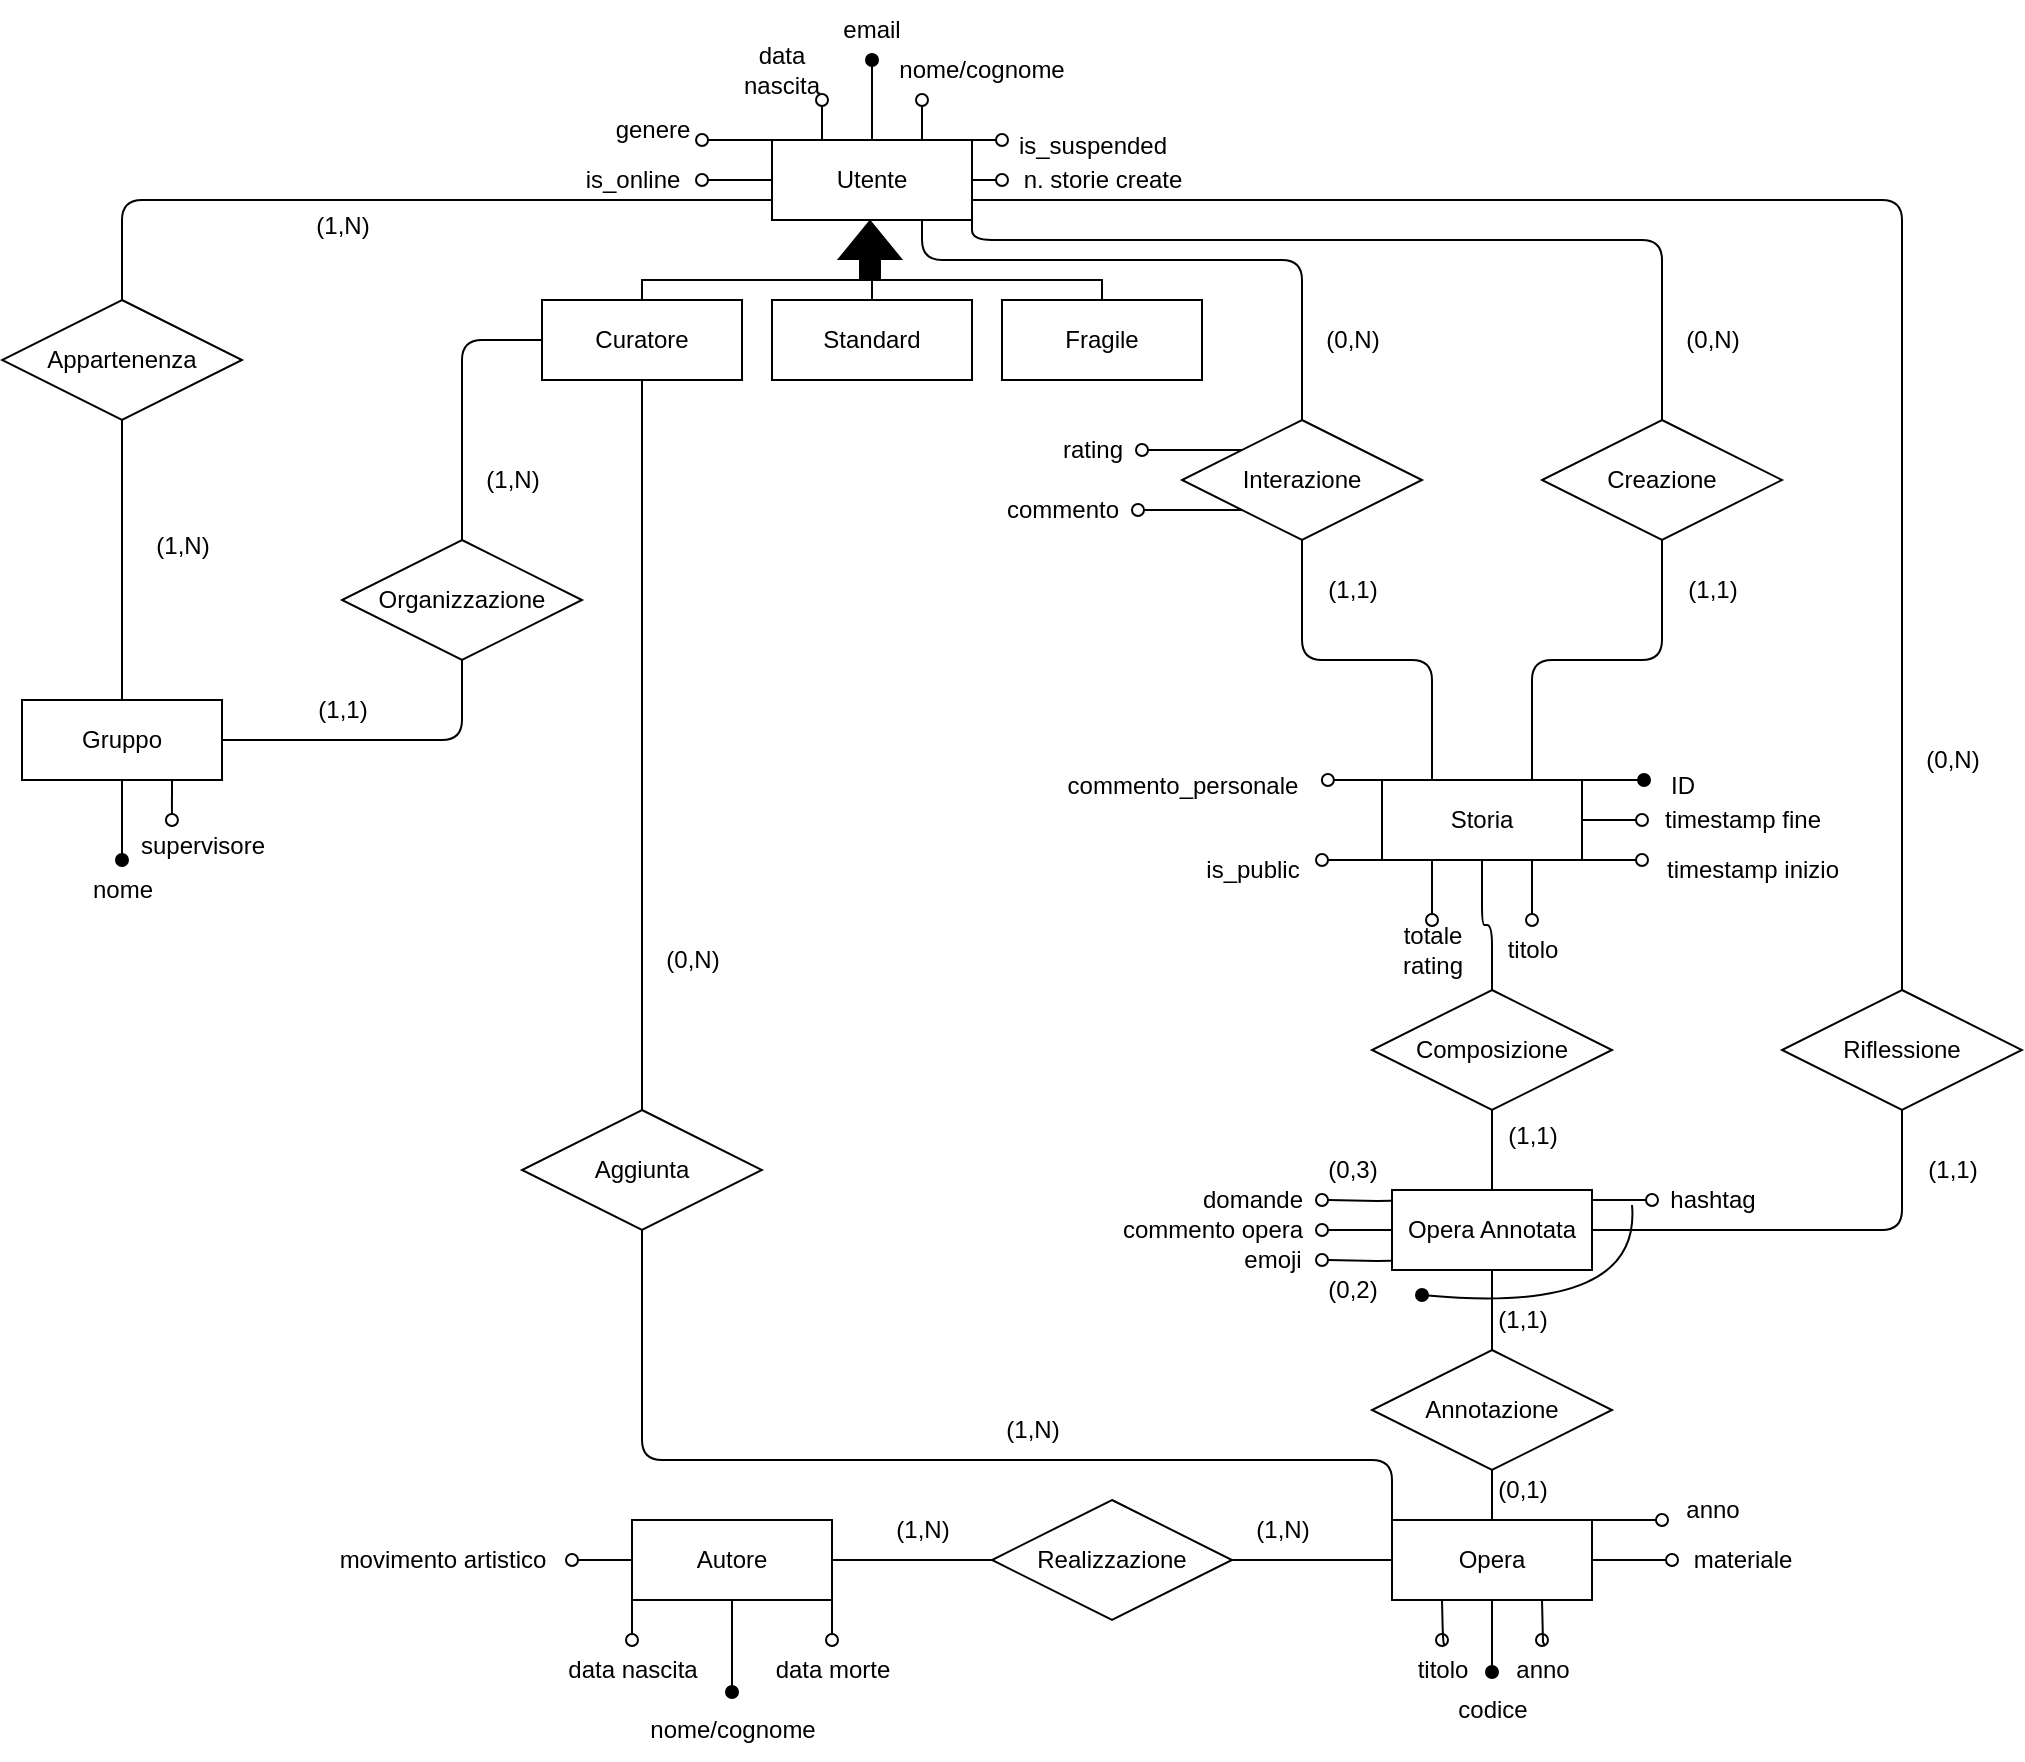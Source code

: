 <mxfile version="21.6.2" type="device">
  <diagram id="R2lEEEUBdFMjLlhIrx00" name="Page-1">
    <mxGraphModel dx="1562" dy="792" grid="1" gridSize="10" guides="1" tooltips="1" connect="1" arrows="0" fold="1" page="1" pageScale="1" pageWidth="850" pageHeight="1100" math="0" shadow="0" extFonts="Permanent Marker^https://fonts.googleapis.com/css?family=Permanent+Marker">
      <root>
        <mxCell id="0" />
        <mxCell id="1" parent="0" />
        <mxCell id="xPgT5PnDOvT7ALuy77IA-41" style="edgeStyle=orthogonalEdgeStyle;orthogonalLoop=1;jettySize=auto;html=1;exitX=0.75;exitY=1;exitDx=0;exitDy=0;entryX=0.5;entryY=0;entryDx=0;entryDy=0;strokeColor=default;endArrow=none;endFill=0;" parent="1" source="xPgT5PnDOvT7ALuy77IA-1" target="xPgT5PnDOvT7ALuy77IA-35" edge="1">
          <mxGeometry relative="1" as="geometry">
            <Array as="points">
              <mxPoint x="450" y="140" />
              <mxPoint x="640" y="140" />
            </Array>
          </mxGeometry>
        </mxCell>
        <mxCell id="xPgT5PnDOvT7ALuy77IA-43" style="edgeStyle=orthogonalEdgeStyle;orthogonalLoop=1;jettySize=auto;html=1;exitX=1;exitY=1;exitDx=0;exitDy=0;entryX=0.5;entryY=0;entryDx=0;entryDy=0;endArrow=none;endFill=0;" parent="1" source="xPgT5PnDOvT7ALuy77IA-1" target="xPgT5PnDOvT7ALuy77IA-36" edge="1">
          <mxGeometry relative="1" as="geometry">
            <Array as="points">
              <mxPoint x="475" y="130" />
              <mxPoint x="820" y="130" />
            </Array>
          </mxGeometry>
        </mxCell>
        <mxCell id="xPgT5PnDOvT7ALuy77IA-73" style="edgeStyle=orthogonalEdgeStyle;orthogonalLoop=1;jettySize=auto;html=1;exitX=0.5;exitY=0;exitDx=0;exitDy=0;endArrow=oval;endFill=1;" parent="1" source="xPgT5PnDOvT7ALuy77IA-1" target="xPgT5PnDOvT7ALuy77IA-71" edge="1">
          <mxGeometry relative="1" as="geometry" />
        </mxCell>
        <mxCell id="xPgT5PnDOvT7ALuy77IA-75" style="edgeStyle=orthogonalEdgeStyle;orthogonalLoop=1;jettySize=auto;html=1;exitX=0.75;exitY=0;exitDx=0;exitDy=0;entryX=0;entryY=1;entryDx=0;entryDy=0;endArrow=oval;endFill=0;" parent="1" source="xPgT5PnDOvT7ALuy77IA-1" target="xPgT5PnDOvT7ALuy77IA-74" edge="1">
          <mxGeometry relative="1" as="geometry" />
        </mxCell>
        <mxCell id="xPgT5PnDOvT7ALuy77IA-81" style="edgeStyle=orthogonalEdgeStyle;orthogonalLoop=1;jettySize=auto;html=1;exitX=0.25;exitY=0;exitDx=0;exitDy=0;endArrow=oval;endFill=0;" parent="1" source="xPgT5PnDOvT7ALuy77IA-1" edge="1">
          <mxGeometry relative="1" as="geometry">
            <mxPoint x="400" y="60" as="targetPoint" />
          </mxGeometry>
        </mxCell>
        <mxCell id="xPgT5PnDOvT7ALuy77IA-91" style="edgeStyle=orthogonalEdgeStyle;orthogonalLoop=1;jettySize=auto;html=1;exitX=0;exitY=0;exitDx=0;exitDy=0;entryX=0.917;entryY=0.667;entryDx=0;entryDy=0;entryPerimeter=0;endArrow=oval;endFill=0;" parent="1" source="xPgT5PnDOvT7ALuy77IA-1" target="xPgT5PnDOvT7ALuy77IA-90" edge="1">
          <mxGeometry relative="1" as="geometry" />
        </mxCell>
        <mxCell id="xPgT5PnDOvT7ALuy77IA-151" style="edgeStyle=orthogonalEdgeStyle;orthogonalLoop=1;jettySize=auto;html=1;exitX=1;exitY=0.5;exitDx=0;exitDy=0;entryX=0;entryY=0.5;entryDx=0;entryDy=0;entryPerimeter=0;endArrow=oval;endFill=0;" parent="1" source="xPgT5PnDOvT7ALuy77IA-1" target="xPgT5PnDOvT7ALuy77IA-148" edge="1">
          <mxGeometry relative="1" as="geometry" />
        </mxCell>
        <mxCell id="eXDx2FNzsgkInVAly--z-2" style="edgeStyle=orthogonalEdgeStyle;rounded=1;orthogonalLoop=1;jettySize=auto;html=1;exitX=0;exitY=0.75;exitDx=0;exitDy=0;entryX=0.5;entryY=0;entryDx=0;entryDy=0;endArrow=none;endFill=0;" edge="1" parent="1" source="xPgT5PnDOvT7ALuy77IA-1" target="xPgT5PnDOvT7ALuy77IA-94">
          <mxGeometry relative="1" as="geometry" />
        </mxCell>
        <mxCell id="eXDx2FNzsgkInVAly--z-35" style="edgeStyle=orthogonalEdgeStyle;rounded=0;orthogonalLoop=1;jettySize=auto;html=1;exitX=1;exitY=0;exitDx=0;exitDy=0;endArrow=oval;endFill=0;" edge="1" parent="1" source="xPgT5PnDOvT7ALuy77IA-1">
          <mxGeometry relative="1" as="geometry">
            <mxPoint x="490" y="80" as="targetPoint" />
          </mxGeometry>
        </mxCell>
        <mxCell id="eXDx2FNzsgkInVAly--z-37" style="edgeStyle=orthogonalEdgeStyle;rounded=0;orthogonalLoop=1;jettySize=auto;html=1;exitX=0;exitY=0.5;exitDx=0;exitDy=0;endArrow=oval;endFill=0;" edge="1" parent="1" source="xPgT5PnDOvT7ALuy77IA-1" target="eXDx2FNzsgkInVAly--z-36">
          <mxGeometry relative="1" as="geometry" />
        </mxCell>
        <mxCell id="eXDx2FNzsgkInVAly--z-40" style="edgeStyle=orthogonalEdgeStyle;rounded=1;orthogonalLoop=1;jettySize=auto;html=1;exitX=1;exitY=0.75;exitDx=0;exitDy=0;endArrow=none;endFill=0;" edge="1" parent="1" source="xPgT5PnDOvT7ALuy77IA-1" target="eXDx2FNzsgkInVAly--z-41">
          <mxGeometry relative="1" as="geometry">
            <mxPoint x="940" y="510" as="targetPoint" />
          </mxGeometry>
        </mxCell>
        <mxCell id="xPgT5PnDOvT7ALuy77IA-1" value="Utente" style="whiteSpace=wrap;html=1;align=center;rounded=0;" parent="1" vertex="1">
          <mxGeometry x="375" y="80" width="100" height="40" as="geometry" />
        </mxCell>
        <mxCell id="xPgT5PnDOvT7ALuy77IA-2" value="Fragile" style="whiteSpace=wrap;html=1;align=center;rounded=0;" parent="1" vertex="1">
          <mxGeometry x="490" y="160" width="100" height="40" as="geometry" />
        </mxCell>
        <mxCell id="xPgT5PnDOvT7ALuy77IA-8" style="edgeStyle=orthogonalEdgeStyle;rounded=0;orthogonalLoop=1;jettySize=auto;html=1;exitX=0.5;exitY=0;exitDx=0;exitDy=0;" parent="1" source="xPgT5PnDOvT7ALuy77IA-3" edge="1">
          <mxGeometry relative="1" as="geometry">
            <mxPoint x="425" y="130" as="targetPoint" />
          </mxGeometry>
        </mxCell>
        <mxCell id="xPgT5PnDOvT7ALuy77IA-3" value="Standard" style="whiteSpace=wrap;html=1;align=center;rounded=0;" parent="1" vertex="1">
          <mxGeometry x="375" y="160" width="100" height="40" as="geometry" />
        </mxCell>
        <mxCell id="eXDx2FNzsgkInVAly--z-27" style="edgeStyle=orthogonalEdgeStyle;rounded=0;orthogonalLoop=1;jettySize=auto;html=1;exitX=0.5;exitY=1;exitDx=0;exitDy=0;entryX=0.5;entryY=0;entryDx=0;entryDy=0;endArrow=none;endFill=0;" edge="1" parent="1" source="xPgT5PnDOvT7ALuy77IA-4" target="xPgT5PnDOvT7ALuy77IA-145">
          <mxGeometry relative="1" as="geometry" />
        </mxCell>
        <mxCell id="eXDx2FNzsgkInVAly--z-38" style="edgeStyle=orthogonalEdgeStyle;rounded=1;orthogonalLoop=1;jettySize=auto;html=1;exitX=0;exitY=0.5;exitDx=0;exitDy=0;endArrow=none;endFill=0;" edge="1" parent="1" source="xPgT5PnDOvT7ALuy77IA-4" target="xPgT5PnDOvT7ALuy77IA-196">
          <mxGeometry relative="1" as="geometry" />
        </mxCell>
        <mxCell id="xPgT5PnDOvT7ALuy77IA-4" value="Curatore" style="whiteSpace=wrap;html=1;align=center;rounded=0;" parent="1" vertex="1">
          <mxGeometry x="260" y="160" width="100" height="40" as="geometry" />
        </mxCell>
        <mxCell id="xPgT5PnDOvT7ALuy77IA-5" value="" style="shape=flexArrow;endArrow=classic;html=1;rounded=0;fillColor=#000000;" parent="1" edge="1">
          <mxGeometry width="50" height="50" relative="1" as="geometry">
            <mxPoint x="424" y="150" as="sourcePoint" />
            <mxPoint x="424" y="120" as="targetPoint" />
          </mxGeometry>
        </mxCell>
        <mxCell id="xPgT5PnDOvT7ALuy77IA-6" value="" style="endArrow=none;html=1;rounded=0;edgeStyle=orthogonalEdgeStyle;entryX=0.5;entryY=0;entryDx=0;entryDy=0;exitX=0.5;exitY=0;exitDx=0;exitDy=0;" parent="1" source="xPgT5PnDOvT7ALuy77IA-4" target="xPgT5PnDOvT7ALuy77IA-2" edge="1">
          <mxGeometry width="50" height="50" relative="1" as="geometry">
            <mxPoint x="310" y="150" as="sourcePoint" />
            <mxPoint x="540" y="150" as="targetPoint" />
            <Array as="points">
              <mxPoint x="310" y="150" />
              <mxPoint x="540" y="150" />
            </Array>
          </mxGeometry>
        </mxCell>
        <mxCell id="xPgT5PnDOvT7ALuy77IA-44" style="edgeStyle=orthogonalEdgeStyle;orthogonalLoop=1;jettySize=auto;html=1;exitX=0.25;exitY=0;exitDx=0;exitDy=0;entryX=0.5;entryY=1;entryDx=0;entryDy=0;endArrow=none;endFill=0;" parent="1" source="xPgT5PnDOvT7ALuy77IA-33" target="xPgT5PnDOvT7ALuy77IA-35" edge="1">
          <mxGeometry relative="1" as="geometry" />
        </mxCell>
        <mxCell id="xPgT5PnDOvT7ALuy77IA-45" style="edgeStyle=orthogonalEdgeStyle;orthogonalLoop=1;jettySize=auto;html=1;exitX=0.75;exitY=0;exitDx=0;exitDy=0;entryX=0.5;entryY=1;entryDx=0;entryDy=0;endArrow=none;endFill=0;" parent="1" source="xPgT5PnDOvT7ALuy77IA-33" target="xPgT5PnDOvT7ALuy77IA-36" edge="1">
          <mxGeometry relative="1" as="geometry" />
        </mxCell>
        <mxCell id="xPgT5PnDOvT7ALuy77IA-54" style="edgeStyle=orthogonalEdgeStyle;orthogonalLoop=1;jettySize=auto;html=1;exitX=1;exitY=0.5;exitDx=0;exitDy=0;endArrow=oval;endFill=0;entryX=0;entryY=0.467;entryDx=0;entryDy=0;entryPerimeter=0;" parent="1" source="xPgT5PnDOvT7ALuy77IA-33" edge="1">
          <mxGeometry relative="1" as="geometry">
            <mxPoint x="810" y="419.01" as="targetPoint" />
          </mxGeometry>
        </mxCell>
        <mxCell id="xPgT5PnDOvT7ALuy77IA-56" style="edgeStyle=orthogonalEdgeStyle;orthogonalLoop=1;jettySize=auto;html=1;exitX=0.25;exitY=1;exitDx=0;exitDy=0;endArrow=oval;endFill=0;" parent="1" source="xPgT5PnDOvT7ALuy77IA-33" edge="1">
          <mxGeometry relative="1" as="geometry">
            <mxPoint x="705" y="470" as="targetPoint" />
          </mxGeometry>
        </mxCell>
        <mxCell id="xPgT5PnDOvT7ALuy77IA-58" style="edgeStyle=orthogonalEdgeStyle;orthogonalLoop=1;jettySize=auto;html=1;exitX=0.75;exitY=1;exitDx=0;exitDy=0;endArrow=oval;endFill=0;" parent="1" source="xPgT5PnDOvT7ALuy77IA-33" edge="1">
          <mxGeometry relative="1" as="geometry">
            <mxPoint x="755" y="470" as="targetPoint" />
          </mxGeometry>
        </mxCell>
        <mxCell id="xPgT5PnDOvT7ALuy77IA-65" style="edgeStyle=orthogonalEdgeStyle;orthogonalLoop=1;jettySize=auto;html=1;exitX=1;exitY=0;exitDx=0;exitDy=0;entryX=0.025;entryY=-0.167;entryDx=0;entryDy=0;entryPerimeter=0;endArrow=oval;endFill=1;" parent="1" source="xPgT5PnDOvT7ALuy77IA-33" edge="1">
          <mxGeometry relative="1" as="geometry">
            <mxPoint x="811" y="399.99" as="targetPoint" />
          </mxGeometry>
        </mxCell>
        <mxCell id="xPgT5PnDOvT7ALuy77IA-66" style="edgeStyle=orthogonalEdgeStyle;orthogonalLoop=1;jettySize=auto;html=1;exitX=1;exitY=1;exitDx=0;exitDy=0;entryX=0;entryY=1.167;entryDx=0;entryDy=0;entryPerimeter=0;endArrow=oval;endFill=0;" parent="1" source="xPgT5PnDOvT7ALuy77IA-33" edge="1">
          <mxGeometry relative="1" as="geometry">
            <mxPoint x="810" y="440.01" as="targetPoint" />
          </mxGeometry>
        </mxCell>
        <mxCell id="eXDx2FNzsgkInVAly--z-31" style="edgeStyle=orthogonalEdgeStyle;rounded=0;orthogonalLoop=1;jettySize=auto;html=1;exitX=0;exitY=0;exitDx=0;exitDy=0;entryX=1.021;entryY=0.4;entryDx=0;entryDy=0;entryPerimeter=0;endArrow=oval;endFill=0;" edge="1" parent="1" source="xPgT5PnDOvT7ALuy77IA-33" target="eXDx2FNzsgkInVAly--z-30">
          <mxGeometry relative="1" as="geometry" />
        </mxCell>
        <mxCell id="eXDx2FNzsgkInVAly--z-33" style="edgeStyle=orthogonalEdgeStyle;rounded=0;orthogonalLoop=1;jettySize=auto;html=1;exitX=0;exitY=1;exitDx=0;exitDy=0;endArrow=oval;endFill=0;" edge="1" parent="1" source="xPgT5PnDOvT7ALuy77IA-33">
          <mxGeometry relative="1" as="geometry">
            <mxPoint x="650" y="440" as="targetPoint" />
          </mxGeometry>
        </mxCell>
        <mxCell id="xPgT5PnDOvT7ALuy77IA-33" value="Storia" style="whiteSpace=wrap;html=1;align=center;" parent="1" vertex="1">
          <mxGeometry x="680" y="400" width="100" height="40" as="geometry" />
        </mxCell>
        <mxCell id="xPgT5PnDOvT7ALuy77IA-143" style="edgeStyle=orthogonalEdgeStyle;orthogonalLoop=1;jettySize=auto;html=1;exitX=0;exitY=1;exitDx=0;exitDy=0;entryX=0.975;entryY=0.5;entryDx=0;entryDy=0;entryPerimeter=0;endArrow=oval;endFill=0;" parent="1" source="xPgT5PnDOvT7ALuy77IA-35" target="xPgT5PnDOvT7ALuy77IA-137" edge="1">
          <mxGeometry relative="1" as="geometry" />
        </mxCell>
        <mxCell id="xPgT5PnDOvT7ALuy77IA-144" style="edgeStyle=orthogonalEdgeStyle;orthogonalLoop=1;jettySize=auto;html=1;exitX=0;exitY=0;exitDx=0;exitDy=0;endArrow=oval;endFill=0;" parent="1" source="xPgT5PnDOvT7ALuy77IA-35" target="xPgT5PnDOvT7ALuy77IA-134" edge="1">
          <mxGeometry relative="1" as="geometry" />
        </mxCell>
        <mxCell id="xPgT5PnDOvT7ALuy77IA-35" value="Interazione" style="shape=rhombus;perimeter=rhombusPerimeter;whiteSpace=wrap;html=1;align=center;" parent="1" vertex="1">
          <mxGeometry x="580" y="220" width="120" height="60" as="geometry" />
        </mxCell>
        <mxCell id="xPgT5PnDOvT7ALuy77IA-36" value="Creazione" style="shape=rhombus;perimeter=rhombusPerimeter;whiteSpace=wrap;html=1;align=center;" parent="1" vertex="1">
          <mxGeometry x="760" y="220" width="120" height="60" as="geometry" />
        </mxCell>
        <mxCell id="xPgT5PnDOvT7ALuy77IA-59" value="titolo" style="text;html=1;align=center;verticalAlign=middle;resizable=0;points=[];autosize=1;strokeColor=none;fillColor=none;" parent="1" vertex="1">
          <mxGeometry x="730" y="470" width="50" height="30" as="geometry" />
        </mxCell>
        <mxCell id="xPgT5PnDOvT7ALuy77IA-60" value="totale &lt;br&gt;rating" style="text;html=1;align=center;verticalAlign=middle;resizable=0;points=[];autosize=1;strokeColor=none;fillColor=none;" parent="1" vertex="1">
          <mxGeometry x="680" y="465" width="50" height="40" as="geometry" />
        </mxCell>
        <mxCell id="xPgT5PnDOvT7ALuy77IA-61" value="timestamp inizio" style="text;html=1;align=center;verticalAlign=middle;resizable=0;points=[];autosize=1;strokeColor=none;fillColor=none;" parent="1" vertex="1">
          <mxGeometry x="810" y="430" width="110" height="30" as="geometry" />
        </mxCell>
        <mxCell id="xPgT5PnDOvT7ALuy77IA-67" value="timestamp fine" style="text;html=1;align=center;verticalAlign=middle;resizable=0;points=[];autosize=1;strokeColor=none;fillColor=none;" parent="1" vertex="1">
          <mxGeometry x="810" y="405" width="100" height="30" as="geometry" />
        </mxCell>
        <mxCell id="xPgT5PnDOvT7ALuy77IA-69" value="ID" style="text;html=1;align=center;verticalAlign=middle;resizable=0;points=[];autosize=1;strokeColor=none;fillColor=none;" parent="1" vertex="1">
          <mxGeometry x="810" y="388" width="40" height="30" as="geometry" />
        </mxCell>
        <mxCell id="xPgT5PnDOvT7ALuy77IA-71" value="email" style="text;html=1;strokeColor=none;fillColor=none;align=center;verticalAlign=middle;whiteSpace=wrap;rounded=0;" parent="1" vertex="1">
          <mxGeometry x="395" y="10" width="60" height="30" as="geometry" />
        </mxCell>
        <mxCell id="xPgT5PnDOvT7ALuy77IA-74" value="nome/cognome" style="text;html=1;strokeColor=none;fillColor=none;align=center;verticalAlign=middle;whiteSpace=wrap;rounded=0;" parent="1" vertex="1">
          <mxGeometry x="450" y="30" width="60" height="30" as="geometry" />
        </mxCell>
        <mxCell id="xPgT5PnDOvT7ALuy77IA-77" value="data nascita" style="text;html=1;strokeColor=none;fillColor=none;align=center;verticalAlign=middle;whiteSpace=wrap;rounded=0;" parent="1" vertex="1">
          <mxGeometry x="350" y="30" width="60" height="30" as="geometry" />
        </mxCell>
        <mxCell id="xPgT5PnDOvT7ALuy77IA-90" value="genere" style="text;html=1;align=center;verticalAlign=middle;resizable=0;points=[];autosize=1;strokeColor=none;fillColor=none;" parent="1" vertex="1">
          <mxGeometry x="285" y="60" width="60" height="30" as="geometry" />
        </mxCell>
        <mxCell id="xPgT5PnDOvT7ALuy77IA-102" style="edgeStyle=orthogonalEdgeStyle;orthogonalLoop=1;jettySize=auto;html=1;exitX=0.5;exitY=1;exitDx=0;exitDy=0;endArrow=oval;endFill=1;" parent="1" source="xPgT5PnDOvT7ALuy77IA-93" target="xPgT5PnDOvT7ALuy77IA-100" edge="1">
          <mxGeometry relative="1" as="geometry" />
        </mxCell>
        <mxCell id="xPgT5PnDOvT7ALuy77IA-107" style="edgeStyle=orthogonalEdgeStyle;orthogonalLoop=1;jettySize=auto;html=1;exitX=0.75;exitY=1;exitDx=0;exitDy=0;entryX=0.333;entryY=0.067;entryDx=0;entryDy=0;entryPerimeter=0;endArrow=oval;endFill=0;" parent="1" source="xPgT5PnDOvT7ALuy77IA-93" target="xPgT5PnDOvT7ALuy77IA-104" edge="1">
          <mxGeometry relative="1" as="geometry" />
        </mxCell>
        <mxCell id="eXDx2FNzsgkInVAly--z-1" style="edgeStyle=orthogonalEdgeStyle;rounded=0;orthogonalLoop=1;jettySize=auto;html=1;exitX=0.5;exitY=0;exitDx=0;exitDy=0;entryX=0.5;entryY=1;entryDx=0;entryDy=0;endArrow=none;endFill=0;" edge="1" parent="1" source="xPgT5PnDOvT7ALuy77IA-93" target="xPgT5PnDOvT7ALuy77IA-94">
          <mxGeometry relative="1" as="geometry" />
        </mxCell>
        <mxCell id="xPgT5PnDOvT7ALuy77IA-93" value="Gruppo" style="whiteSpace=wrap;html=1;align=center;" parent="1" vertex="1">
          <mxGeometry y="360" width="100" height="40" as="geometry" />
        </mxCell>
        <mxCell id="xPgT5PnDOvT7ALuy77IA-94" value="Appartenenza" style="shape=rhombus;perimeter=rhombusPerimeter;whiteSpace=wrap;html=1;align=center;" parent="1" vertex="1">
          <mxGeometry x="-10" y="160" width="120" height="60" as="geometry" />
        </mxCell>
        <mxCell id="xPgT5PnDOvT7ALuy77IA-100" value="nome" style="text;html=1;align=center;verticalAlign=middle;resizable=0;points=[];autosize=1;strokeColor=none;fillColor=none;" parent="1" vertex="1">
          <mxGeometry x="25" y="440" width="50" height="30" as="geometry" />
        </mxCell>
        <mxCell id="xPgT5PnDOvT7ALuy77IA-104" value="supervisore" style="text;html=1;align=center;verticalAlign=middle;resizable=0;points=[];autosize=1;strokeColor=none;fillColor=none;" parent="1" vertex="1">
          <mxGeometry x="45" y="418" width="90" height="30" as="geometry" />
        </mxCell>
        <mxCell id="xPgT5PnDOvT7ALuy77IA-132" style="edgeStyle=orthogonalEdgeStyle;orthogonalLoop=1;jettySize=auto;html=1;exitX=0;exitY=0.5;exitDx=0;exitDy=0;entryX=1;entryY=0.5;entryDx=0;entryDy=0;endArrow=none;endFill=0;" parent="1" source="xPgT5PnDOvT7ALuy77IA-126" target="xPgT5PnDOvT7ALuy77IA-128" edge="1">
          <mxGeometry relative="1" as="geometry" />
        </mxCell>
        <mxCell id="xPgT5PnDOvT7ALuy77IA-184" style="edgeStyle=orthogonalEdgeStyle;orthogonalLoop=1;jettySize=auto;html=1;exitX=1;exitY=0.5;exitDx=0;exitDy=0;endArrow=oval;endFill=0;" parent="1" source="xPgT5PnDOvT7ALuy77IA-126" target="xPgT5PnDOvT7ALuy77IA-182" edge="1">
          <mxGeometry relative="1" as="geometry" />
        </mxCell>
        <mxCell id="eXDx2FNzsgkInVAly--z-23" style="edgeStyle=orthogonalEdgeStyle;rounded=0;orthogonalLoop=1;jettySize=auto;html=1;exitX=1;exitY=0;exitDx=0;exitDy=0;endArrow=oval;endFill=0;" edge="1" parent="1" source="xPgT5PnDOvT7ALuy77IA-126">
          <mxGeometry relative="1" as="geometry">
            <mxPoint x="820" y="770" as="targetPoint" />
          </mxGeometry>
        </mxCell>
        <mxCell id="xPgT5PnDOvT7ALuy77IA-126" value="Opera" style="whiteSpace=wrap;html=1;align=center;" parent="1" vertex="1">
          <mxGeometry x="685" y="770" width="100" height="40" as="geometry" />
        </mxCell>
        <mxCell id="xPgT5PnDOvT7ALuy77IA-133" style="edgeStyle=orthogonalEdgeStyle;orthogonalLoop=1;jettySize=auto;html=1;exitX=0;exitY=0.5;exitDx=0;exitDy=0;entryX=1;entryY=0.5;entryDx=0;entryDy=0;endArrow=none;endFill=0;" parent="1" source="xPgT5PnDOvT7ALuy77IA-128" edge="1">
          <mxGeometry relative="1" as="geometry">
            <mxPoint x="405" y="790" as="targetPoint" />
          </mxGeometry>
        </mxCell>
        <mxCell id="xPgT5PnDOvT7ALuy77IA-128" value="Realizzazione" style="shape=rhombus;perimeter=rhombusPerimeter;whiteSpace=wrap;html=1;align=center;" parent="1" vertex="1">
          <mxGeometry x="485" y="760" width="120" height="60" as="geometry" />
        </mxCell>
        <mxCell id="xPgT5PnDOvT7ALuy77IA-134" value="rating" style="text;html=1;align=center;verticalAlign=middle;resizable=0;points=[];autosize=1;strokeColor=none;fillColor=none;" parent="1" vertex="1">
          <mxGeometry x="510" y="220" width="50" height="30" as="geometry" />
        </mxCell>
        <mxCell id="xPgT5PnDOvT7ALuy77IA-137" value="commento" style="text;html=1;align=center;verticalAlign=middle;resizable=0;points=[];autosize=1;strokeColor=none;fillColor=none;" parent="1" vertex="1">
          <mxGeometry x="480" y="250" width="80" height="30" as="geometry" />
        </mxCell>
        <mxCell id="eXDx2FNzsgkInVAly--z-28" style="edgeStyle=orthogonalEdgeStyle;rounded=1;orthogonalLoop=1;jettySize=auto;html=1;exitX=0.5;exitY=1;exitDx=0;exitDy=0;entryX=0;entryY=0;entryDx=0;entryDy=0;endArrow=none;endFill=0;" edge="1" parent="1" source="xPgT5PnDOvT7ALuy77IA-145" target="xPgT5PnDOvT7ALuy77IA-126">
          <mxGeometry relative="1" as="geometry">
            <Array as="points">
              <mxPoint x="310" y="740" />
              <mxPoint x="685" y="740" />
            </Array>
          </mxGeometry>
        </mxCell>
        <mxCell id="xPgT5PnDOvT7ALuy77IA-145" value="Aggiunta" style="shape=rhombus;perimeter=rhombusPerimeter;whiteSpace=wrap;html=1;align=center;" parent="1" vertex="1">
          <mxGeometry x="250" y="565" width="120" height="60" as="geometry" />
        </mxCell>
        <mxCell id="xPgT5PnDOvT7ALuy77IA-148" value="n. storie create" style="text;html=1;align=center;verticalAlign=middle;resizable=0;points=[];autosize=1;strokeColor=none;fillColor=none;" parent="1" vertex="1">
          <mxGeometry x="490" y="85" width="100" height="30" as="geometry" />
        </mxCell>
        <mxCell id="xPgT5PnDOvT7ALuy77IA-155" value="data nascita" style="text;html=1;align=center;verticalAlign=middle;resizable=0;points=[];autosize=1;strokeColor=none;fillColor=none;" parent="1" vertex="1">
          <mxGeometry x="260" y="830" width="90" height="30" as="geometry" />
        </mxCell>
        <mxCell id="xPgT5PnDOvT7ALuy77IA-163" style="edgeStyle=orthogonalEdgeStyle;orthogonalLoop=1;jettySize=auto;html=1;exitX=0.5;exitY=1;exitDx=0;exitDy=0;entryX=0.5;entryY=-0.133;entryDx=0;entryDy=0;entryPerimeter=0;endArrow=oval;endFill=1;" parent="1" source="xPgT5PnDOvT7ALuy77IA-167" target="xPgT5PnDOvT7ALuy77IA-168" edge="1">
          <mxGeometry relative="1" as="geometry" />
        </mxCell>
        <mxCell id="xPgT5PnDOvT7ALuy77IA-164" style="edgeStyle=orthogonalEdgeStyle;orthogonalLoop=1;jettySize=auto;html=1;exitX=0;exitY=1;exitDx=0;exitDy=0;endArrow=oval;endFill=0;" parent="1" source="xPgT5PnDOvT7ALuy77IA-167" edge="1">
          <mxGeometry relative="1" as="geometry">
            <mxPoint x="305" y="830" as="targetPoint" />
            <Array as="points">
              <mxPoint x="305" y="820" />
              <mxPoint x="305" y="820" />
            </Array>
          </mxGeometry>
        </mxCell>
        <mxCell id="xPgT5PnDOvT7ALuy77IA-165" style="edgeStyle=orthogonalEdgeStyle;orthogonalLoop=1;jettySize=auto;html=1;exitX=1;exitY=1;exitDx=0;exitDy=0;endArrow=oval;endFill=0;" parent="1" source="xPgT5PnDOvT7ALuy77IA-167" target="xPgT5PnDOvT7ALuy77IA-169" edge="1">
          <mxGeometry relative="1" as="geometry" />
        </mxCell>
        <mxCell id="xPgT5PnDOvT7ALuy77IA-171" style="edgeStyle=orthogonalEdgeStyle;orthogonalLoop=1;jettySize=auto;html=1;exitX=0;exitY=0.5;exitDx=0;exitDy=0;endArrow=oval;endFill=0;" parent="1" source="xPgT5PnDOvT7ALuy77IA-167" target="xPgT5PnDOvT7ALuy77IA-170" edge="1">
          <mxGeometry relative="1" as="geometry" />
        </mxCell>
        <mxCell id="xPgT5PnDOvT7ALuy77IA-167" value="Autore" style="whiteSpace=wrap;html=1;align=center;" parent="1" vertex="1">
          <mxGeometry x="305" y="770" width="100" height="40" as="geometry" />
        </mxCell>
        <mxCell id="xPgT5PnDOvT7ALuy77IA-168" value="nome/cognome" style="text;html=1;align=center;verticalAlign=middle;resizable=0;points=[];autosize=1;strokeColor=none;fillColor=none;" parent="1" vertex="1">
          <mxGeometry x="300" y="860" width="110" height="30" as="geometry" />
        </mxCell>
        <mxCell id="xPgT5PnDOvT7ALuy77IA-169" value="data morte" style="text;html=1;align=center;verticalAlign=middle;resizable=0;points=[];autosize=1;strokeColor=none;fillColor=none;" parent="1" vertex="1">
          <mxGeometry x="365" y="830" width="80" height="30" as="geometry" />
        </mxCell>
        <mxCell id="xPgT5PnDOvT7ALuy77IA-170" value="movimento artistico" style="text;html=1;align=center;verticalAlign=middle;resizable=0;points=[];autosize=1;strokeColor=none;fillColor=none;" parent="1" vertex="1">
          <mxGeometry x="145" y="775" width="130" height="30" as="geometry" />
        </mxCell>
        <mxCell id="xPgT5PnDOvT7ALuy77IA-182" value="materiale" style="text;html=1;align=center;verticalAlign=middle;resizable=0;points=[];autosize=1;strokeColor=none;fillColor=none;" parent="1" vertex="1">
          <mxGeometry x="825" y="775" width="70" height="30" as="geometry" />
        </mxCell>
        <mxCell id="eXDx2FNzsgkInVAly--z-29" style="edgeStyle=orthogonalEdgeStyle;rounded=1;orthogonalLoop=1;jettySize=auto;html=1;exitX=0.5;exitY=1;exitDx=0;exitDy=0;entryX=1;entryY=0.5;entryDx=0;entryDy=0;endArrow=none;endFill=0;" edge="1" parent="1" source="xPgT5PnDOvT7ALuy77IA-196" target="xPgT5PnDOvT7ALuy77IA-93">
          <mxGeometry relative="1" as="geometry" />
        </mxCell>
        <mxCell id="xPgT5PnDOvT7ALuy77IA-196" value="Organizzazione" style="shape=rhombus;perimeter=rhombusPerimeter;whiteSpace=wrap;html=1;align=center;" parent="1" vertex="1">
          <mxGeometry x="160" y="280" width="120" height="60" as="geometry" />
        </mxCell>
        <mxCell id="ToJ0KxTHSLMnMgMTQ5sD-7" value="(1,1)" style="text;html=1;align=center;verticalAlign=middle;resizable=0;points=[];autosize=1;strokeColor=none;fillColor=none;" parent="1" vertex="1">
          <mxGeometry x="820" y="290" width="50" height="30" as="geometry" />
        </mxCell>
        <mxCell id="ToJ0KxTHSLMnMgMTQ5sD-8" value="(1,1)" style="text;html=1;align=center;verticalAlign=middle;resizable=0;points=[];autosize=1;strokeColor=none;fillColor=none;" parent="1" vertex="1">
          <mxGeometry x="640" y="290" width="50" height="30" as="geometry" />
        </mxCell>
        <mxCell id="ToJ0KxTHSLMnMgMTQ5sD-9" value="(0,N)" style="text;html=1;align=center;verticalAlign=middle;resizable=0;points=[];autosize=1;strokeColor=none;fillColor=none;" parent="1" vertex="1">
          <mxGeometry x="820" y="165" width="50" height="30" as="geometry" />
        </mxCell>
        <mxCell id="ToJ0KxTHSLMnMgMTQ5sD-10" value="(0,N)" style="text;html=1;align=center;verticalAlign=middle;resizable=0;points=[];autosize=1;strokeColor=none;fillColor=none;" parent="1" vertex="1">
          <mxGeometry x="640" y="165" width="50" height="30" as="geometry" />
        </mxCell>
        <mxCell id="ToJ0KxTHSLMnMgMTQ5sD-11" value="(1,N)" style="text;html=1;align=center;verticalAlign=middle;resizable=0;points=[];autosize=1;strokeColor=none;fillColor=none;" parent="1" vertex="1">
          <mxGeometry x="425" y="760" width="50" height="30" as="geometry" />
        </mxCell>
        <mxCell id="ToJ0KxTHSLMnMgMTQ5sD-12" value="(1,N)" style="text;html=1;align=center;verticalAlign=middle;resizable=0;points=[];autosize=1;strokeColor=none;fillColor=none;" parent="1" vertex="1">
          <mxGeometry x="605" y="760" width="50" height="30" as="geometry" />
        </mxCell>
        <mxCell id="ToJ0KxTHSLMnMgMTQ5sD-13" value="(1,N)" style="text;html=1;align=center;verticalAlign=middle;resizable=0;points=[];autosize=1;strokeColor=none;fillColor=none;" parent="1" vertex="1">
          <mxGeometry x="480" y="710" width="50" height="30" as="geometry" />
        </mxCell>
        <mxCell id="ToJ0KxTHSLMnMgMTQ5sD-14" value="(0,N)" style="text;html=1;align=center;verticalAlign=middle;resizable=0;points=[];autosize=1;strokeColor=none;fillColor=none;" parent="1" vertex="1">
          <mxGeometry x="310" y="475" width="50" height="30" as="geometry" />
        </mxCell>
        <mxCell id="ToJ0KxTHSLMnMgMTQ5sD-17" value="(1,1)" style="text;html=1;align=center;verticalAlign=middle;resizable=0;points=[];autosize=1;strokeColor=none;fillColor=none;" parent="1" vertex="1">
          <mxGeometry x="135" y="350" width="50" height="30" as="geometry" />
        </mxCell>
        <mxCell id="ToJ0KxTHSLMnMgMTQ5sD-18" value="(1,N)" style="text;html=1;align=center;verticalAlign=middle;resizable=0;points=[];autosize=1;strokeColor=none;fillColor=none;" parent="1" vertex="1">
          <mxGeometry x="220" y="235" width="50" height="30" as="geometry" />
        </mxCell>
        <mxCell id="ToJ0KxTHSLMnMgMTQ5sD-20" value="(1,N)" style="text;html=1;align=center;verticalAlign=middle;resizable=0;points=[];autosize=1;strokeColor=none;fillColor=none;" parent="1" vertex="1">
          <mxGeometry x="135" y="108" width="50" height="30" as="geometry" />
        </mxCell>
        <mxCell id="eXDx2FNzsgkInVAly--z-3" value="(1,N)" style="text;html=1;align=center;verticalAlign=middle;resizable=0;points=[];autosize=1;strokeColor=none;fillColor=none;" vertex="1" parent="1">
          <mxGeometry x="55" y="268" width="50" height="30" as="geometry" />
        </mxCell>
        <mxCell id="eXDx2FNzsgkInVAly--z-4" style="edgeStyle=orthogonalEdgeStyle;rounded=0;orthogonalLoop=1;jettySize=auto;html=1;exitX=0;exitY=0;exitDx=0;exitDy=0;endArrow=oval;endFill=0;" edge="1" parent="1" target="eXDx2FNzsgkInVAly--z-9">
          <mxGeometry relative="1" as="geometry">
            <mxPoint x="705" y="610" as="sourcePoint" />
          </mxGeometry>
        </mxCell>
        <mxCell id="eXDx2FNzsgkInVAly--z-5" style="edgeStyle=orthogonalEdgeStyle;rounded=0;orthogonalLoop=1;jettySize=auto;html=1;exitX=0;exitY=1;exitDx=0;exitDy=0;endArrow=oval;endFill=0;" edge="1" parent="1" target="eXDx2FNzsgkInVAly--z-10">
          <mxGeometry relative="1" as="geometry">
            <mxPoint x="705" y="640" as="sourcePoint" />
          </mxGeometry>
        </mxCell>
        <mxCell id="eXDx2FNzsgkInVAly--z-6" style="edgeStyle=orthogonalEdgeStyle;rounded=0;orthogonalLoop=1;jettySize=auto;html=1;exitX=1;exitY=0;exitDx=0;exitDy=0;endArrow=oval;endFill=0;" edge="1" parent="1">
          <mxGeometry relative="1" as="geometry">
            <mxPoint x="765" y="610" as="sourcePoint" />
            <mxPoint x="815" y="610" as="targetPoint" />
          </mxGeometry>
        </mxCell>
        <mxCell id="eXDx2FNzsgkInVAly--z-8" value="(1,1)" style="text;html=1;align=center;verticalAlign=middle;resizable=0;points=[];autosize=1;strokeColor=none;fillColor=none;" vertex="1" parent="1">
          <mxGeometry x="725" y="655" width="50" height="30" as="geometry" />
        </mxCell>
        <mxCell id="eXDx2FNzsgkInVAly--z-9" value="domande" style="text;html=1;align=center;verticalAlign=middle;resizable=0;points=[];autosize=1;strokeColor=none;fillColor=none;" vertex="1" parent="1">
          <mxGeometry x="580" y="595" width="70" height="30" as="geometry" />
        </mxCell>
        <mxCell id="eXDx2FNzsgkInVAly--z-10" value="emoji" style="text;html=1;align=center;verticalAlign=middle;resizable=0;points=[];autosize=1;strokeColor=none;fillColor=none;" vertex="1" parent="1">
          <mxGeometry x="600" y="625" width="50" height="30" as="geometry" />
        </mxCell>
        <mxCell id="eXDx2FNzsgkInVAly--z-11" value="hashtag" style="text;html=1;align=center;verticalAlign=middle;resizable=0;points=[];autosize=1;strokeColor=none;fillColor=none;" vertex="1" parent="1">
          <mxGeometry x="810" y="595" width="70" height="30" as="geometry" />
        </mxCell>
        <mxCell id="eXDx2FNzsgkInVAly--z-12" value="commento opera" style="text;html=1;align=center;verticalAlign=middle;resizable=0;points=[];autosize=1;strokeColor=none;fillColor=none;" vertex="1" parent="1">
          <mxGeometry x="540" y="610" width="110" height="30" as="geometry" />
        </mxCell>
        <mxCell id="eXDx2FNzsgkInVAly--z-13" style="edgeStyle=orthogonalEdgeStyle;rounded=0;orthogonalLoop=1;jettySize=auto;html=1;exitX=0.5;exitY=0;exitDx=0;exitDy=0;endArrow=none;endFill=0;" edge="1" parent="1" source="eXDx2FNzsgkInVAly--z-14" target="eXDx2FNzsgkInVAly--z-17">
          <mxGeometry relative="1" as="geometry" />
        </mxCell>
        <mxCell id="eXDx2FNzsgkInVAly--z-39" style="edgeStyle=orthogonalEdgeStyle;rounded=0;orthogonalLoop=1;jettySize=auto;html=1;exitX=0;exitY=0.5;exitDx=0;exitDy=0;endArrow=oval;endFill=0;" edge="1" parent="1" source="eXDx2FNzsgkInVAly--z-14" target="eXDx2FNzsgkInVAly--z-12">
          <mxGeometry relative="1" as="geometry" />
        </mxCell>
        <mxCell id="eXDx2FNzsgkInVAly--z-14" value="Opera Annotata" style="whiteSpace=wrap;html=1;align=center;" vertex="1" parent="1">
          <mxGeometry x="685" y="605" width="100" height="40" as="geometry" />
        </mxCell>
        <mxCell id="eXDx2FNzsgkInVAly--z-15" style="edgeStyle=orthogonalEdgeStyle;rounded=0;orthogonalLoop=1;jettySize=auto;html=1;exitX=0.5;exitY=0;exitDx=0;exitDy=0;entryX=0.5;entryY=1;entryDx=0;entryDy=0;endArrow=none;endFill=0;" edge="1" parent="1" source="eXDx2FNzsgkInVAly--z-16" target="eXDx2FNzsgkInVAly--z-14">
          <mxGeometry relative="1" as="geometry" />
        </mxCell>
        <mxCell id="eXDx2FNzsgkInVAly--z-21" style="edgeStyle=orthogonalEdgeStyle;rounded=0;orthogonalLoop=1;jettySize=auto;html=1;exitX=0.5;exitY=1;exitDx=0;exitDy=0;entryX=0.5;entryY=0;entryDx=0;entryDy=0;endArrow=none;endFill=0;" edge="1" parent="1" source="eXDx2FNzsgkInVAly--z-16" target="xPgT5PnDOvT7ALuy77IA-126">
          <mxGeometry relative="1" as="geometry" />
        </mxCell>
        <mxCell id="eXDx2FNzsgkInVAly--z-16" value="Annotazione" style="shape=rhombus;perimeter=rhombusPerimeter;whiteSpace=wrap;html=1;align=center;" vertex="1" parent="1">
          <mxGeometry x="675" y="685" width="120" height="60" as="geometry" />
        </mxCell>
        <mxCell id="eXDx2FNzsgkInVAly--z-22" style="edgeStyle=orthogonalEdgeStyle;rounded=1;orthogonalLoop=1;jettySize=auto;html=1;exitX=0.5;exitY=0;exitDx=0;exitDy=0;endArrow=none;endFill=0;" edge="1" parent="1" source="eXDx2FNzsgkInVAly--z-17" target="xPgT5PnDOvT7ALuy77IA-33">
          <mxGeometry relative="1" as="geometry" />
        </mxCell>
        <mxCell id="eXDx2FNzsgkInVAly--z-17" value="Composizione" style="shape=rhombus;perimeter=rhombusPerimeter;whiteSpace=wrap;html=1;align=center;" vertex="1" parent="1">
          <mxGeometry x="675" y="505" width="120" height="60" as="geometry" />
        </mxCell>
        <mxCell id="eXDx2FNzsgkInVAly--z-19" value="(1,1)" style="text;html=1;align=center;verticalAlign=middle;resizable=0;points=[];autosize=1;strokeColor=none;fillColor=none;" vertex="1" parent="1">
          <mxGeometry x="730" y="563" width="50" height="30" as="geometry" />
        </mxCell>
        <mxCell id="eXDx2FNzsgkInVAly--z-24" value="anno" style="text;html=1;align=center;verticalAlign=middle;resizable=0;points=[];autosize=1;strokeColor=none;fillColor=none;" vertex="1" parent="1">
          <mxGeometry x="820" y="750" width="50" height="30" as="geometry" />
        </mxCell>
        <mxCell id="eXDx2FNzsgkInVAly--z-30" value="commento_personale" style="text;html=1;align=center;verticalAlign=middle;resizable=0;points=[];autosize=1;strokeColor=none;fillColor=none;" vertex="1" parent="1">
          <mxGeometry x="510" y="388" width="140" height="30" as="geometry" />
        </mxCell>
        <mxCell id="eXDx2FNzsgkInVAly--z-32" value="is_public" style="text;html=1;align=center;verticalAlign=middle;resizable=0;points=[];autosize=1;strokeColor=none;fillColor=none;" vertex="1" parent="1">
          <mxGeometry x="580" y="430" width="70" height="30" as="geometry" />
        </mxCell>
        <mxCell id="eXDx2FNzsgkInVAly--z-34" value="is_suspended" style="text;html=1;align=center;verticalAlign=middle;resizable=0;points=[];autosize=1;strokeColor=none;fillColor=none;" vertex="1" parent="1">
          <mxGeometry x="485" y="68" width="100" height="30" as="geometry" />
        </mxCell>
        <mxCell id="eXDx2FNzsgkInVAly--z-36" value="is_online" style="text;html=1;align=center;verticalAlign=middle;resizable=0;points=[];autosize=1;strokeColor=none;fillColor=none;" vertex="1" parent="1">
          <mxGeometry x="270" y="85" width="70" height="30" as="geometry" />
        </mxCell>
        <mxCell id="eXDx2FNzsgkInVAly--z-42" style="edgeStyle=orthogonalEdgeStyle;rounded=1;orthogonalLoop=1;jettySize=auto;html=1;exitX=0.5;exitY=1;exitDx=0;exitDy=0;entryX=1;entryY=0.5;entryDx=0;entryDy=0;endArrow=none;endFill=0;" edge="1" parent="1" source="eXDx2FNzsgkInVAly--z-41" target="eXDx2FNzsgkInVAly--z-14">
          <mxGeometry relative="1" as="geometry" />
        </mxCell>
        <mxCell id="eXDx2FNzsgkInVAly--z-41" value="Riflessione" style="shape=rhombus;perimeter=rhombusPerimeter;whiteSpace=wrap;html=1;align=center;" vertex="1" parent="1">
          <mxGeometry x="880" y="505" width="120" height="60" as="geometry" />
        </mxCell>
        <mxCell id="eXDx2FNzsgkInVAly--z-43" value="" style="curved=1;endArrow=oval;html=1;rounded=0;endFill=1;" edge="1" parent="1">
          <mxGeometry width="50" height="50" relative="1" as="geometry">
            <mxPoint x="805" y="612.5" as="sourcePoint" />
            <mxPoint x="700" y="657.5" as="targetPoint" />
            <Array as="points">
              <mxPoint x="810" y="667.5" />
            </Array>
          </mxGeometry>
        </mxCell>
        <mxCell id="eXDx2FNzsgkInVAly--z-45" value="(0,2)" style="text;html=1;align=center;verticalAlign=middle;resizable=0;points=[];autosize=1;strokeColor=none;fillColor=none;" vertex="1" parent="1">
          <mxGeometry x="640" y="640" width="50" height="30" as="geometry" />
        </mxCell>
        <mxCell id="eXDx2FNzsgkInVAly--z-46" value="(0,3)" style="text;html=1;align=center;verticalAlign=middle;resizable=0;points=[];autosize=1;strokeColor=none;fillColor=none;" vertex="1" parent="1">
          <mxGeometry x="640" y="580" width="50" height="30" as="geometry" />
        </mxCell>
        <mxCell id="eXDx2FNzsgkInVAly--z-49" value="(0,1)" style="text;html=1;align=center;verticalAlign=middle;resizable=0;points=[];autosize=1;strokeColor=none;fillColor=none;" vertex="1" parent="1">
          <mxGeometry x="725" y="740" width="50" height="30" as="geometry" />
        </mxCell>
        <mxCell id="eXDx2FNzsgkInVAly--z-50" style="edgeStyle=orthogonalEdgeStyle;orthogonalLoop=1;jettySize=auto;html=1;exitX=0.5;exitY=1;exitDx=0;exitDy=0;entryX=0.5;entryY=-0.133;entryDx=0;entryDy=0;entryPerimeter=0;endArrow=oval;endFill=1;" edge="1" parent="1" target="eXDx2FNzsgkInVAly--z-53">
          <mxGeometry relative="1" as="geometry">
            <mxPoint x="735" y="810" as="sourcePoint" />
          </mxGeometry>
        </mxCell>
        <mxCell id="eXDx2FNzsgkInVAly--z-51" style="edgeStyle=orthogonalEdgeStyle;orthogonalLoop=1;jettySize=auto;html=1;exitX=0.25;exitY=1;exitDx=0;exitDy=0;endArrow=oval;endFill=0;" edge="1" parent="1" target="eXDx2FNzsgkInVAly--z-54">
          <mxGeometry relative="1" as="geometry">
            <mxPoint x="710" y="810" as="sourcePoint" />
          </mxGeometry>
        </mxCell>
        <mxCell id="eXDx2FNzsgkInVAly--z-52" style="edgeStyle=orthogonalEdgeStyle;rounded=0;orthogonalLoop=1;jettySize=auto;html=1;exitX=0.75;exitY=1;exitDx=0;exitDy=0;endArrow=oval;endFill=0;" edge="1" parent="1" target="eXDx2FNzsgkInVAly--z-55">
          <mxGeometry relative="1" as="geometry">
            <mxPoint x="760" y="810" as="sourcePoint" />
          </mxGeometry>
        </mxCell>
        <mxCell id="eXDx2FNzsgkInVAly--z-53" value="codice" style="text;html=1;align=center;verticalAlign=middle;resizable=0;points=[];autosize=1;strokeColor=none;fillColor=none;" vertex="1" parent="1">
          <mxGeometry x="705" y="850" width="60" height="30" as="geometry" />
        </mxCell>
        <mxCell id="eXDx2FNzsgkInVAly--z-54" value="titolo" style="text;html=1;align=center;verticalAlign=middle;resizable=0;points=[];autosize=1;strokeColor=none;fillColor=none;" vertex="1" parent="1">
          <mxGeometry x="685" y="830" width="50" height="30" as="geometry" />
        </mxCell>
        <mxCell id="eXDx2FNzsgkInVAly--z-55" value="anno" style="text;html=1;align=center;verticalAlign=middle;resizable=0;points=[];autosize=1;strokeColor=none;fillColor=none;" vertex="1" parent="1">
          <mxGeometry x="735" y="830" width="50" height="30" as="geometry" />
        </mxCell>
        <mxCell id="eXDx2FNzsgkInVAly--z-56" value="(1,1)" style="text;html=1;align=center;verticalAlign=middle;resizable=0;points=[];autosize=1;strokeColor=none;fillColor=none;" vertex="1" parent="1">
          <mxGeometry x="940" y="580" width="50" height="30" as="geometry" />
        </mxCell>
        <mxCell id="eXDx2FNzsgkInVAly--z-57" value="(0,N)" style="text;html=1;align=center;verticalAlign=middle;resizable=0;points=[];autosize=1;strokeColor=none;fillColor=none;" vertex="1" parent="1">
          <mxGeometry x="940" y="375" width="50" height="30" as="geometry" />
        </mxCell>
      </root>
    </mxGraphModel>
  </diagram>
</mxfile>
